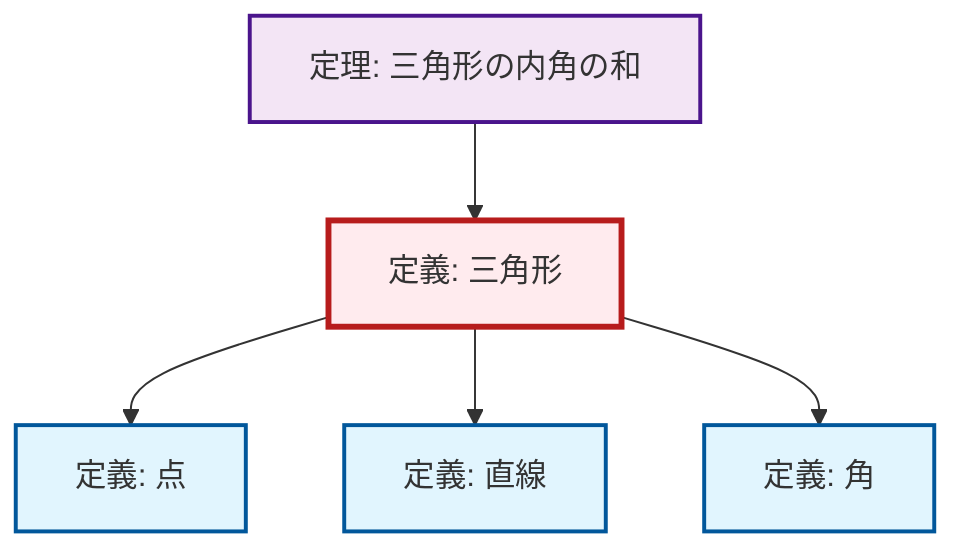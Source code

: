 graph TD
    classDef definition fill:#e1f5fe,stroke:#01579b,stroke-width:2px
    classDef theorem fill:#f3e5f5,stroke:#4a148c,stroke-width:2px
    classDef axiom fill:#fff3e0,stroke:#e65100,stroke-width:2px
    classDef example fill:#e8f5e9,stroke:#1b5e20,stroke-width:2px
    classDef current fill:#ffebee,stroke:#b71c1c,stroke-width:3px
    def-line["定義: 直線"]:::definition
    def-point["定義: 点"]:::definition
    def-triangle["定義: 三角形"]:::definition
    thm-angle-sum-triangle["定理: 三角形の内角の和"]:::theorem
    def-angle["定義: 角"]:::definition
    def-triangle --> def-point
    def-triangle --> def-line
    def-triangle --> def-angle
    thm-angle-sum-triangle --> def-triangle
    class def-triangle current